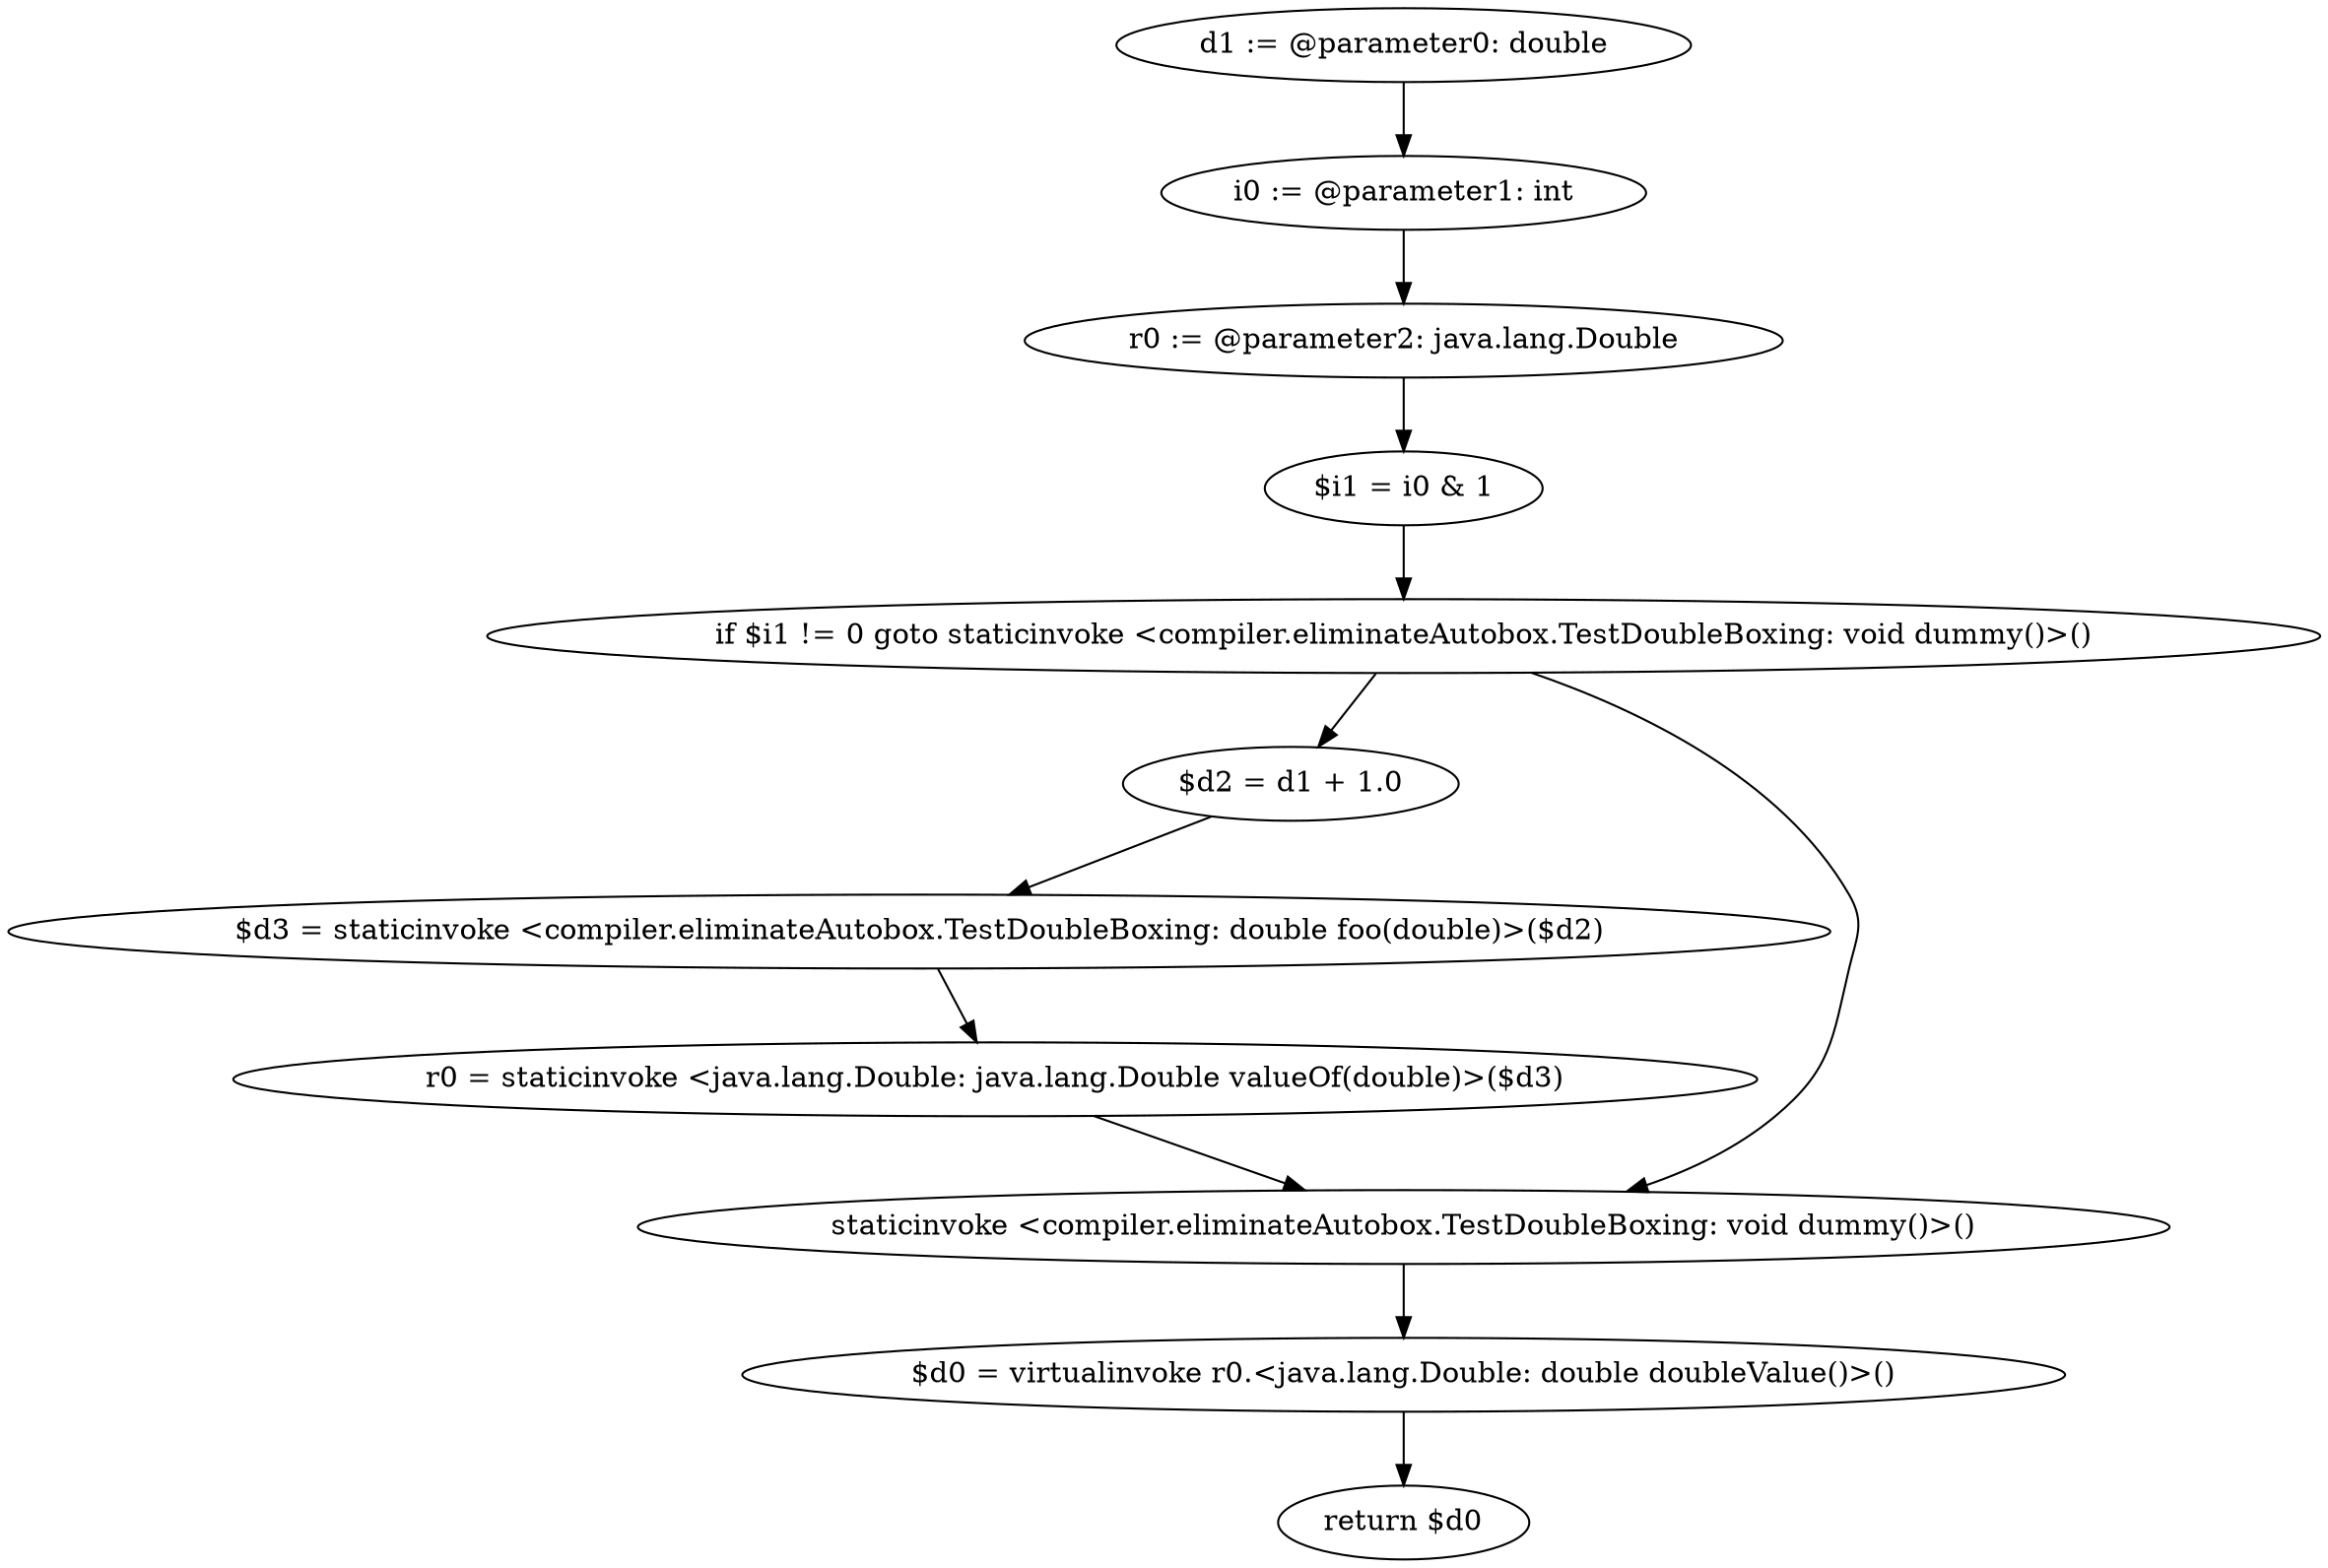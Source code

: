 digraph "unitGraph" {
    "d1 := @parameter0: double"
    "i0 := @parameter1: int"
    "r0 := @parameter2: java.lang.Double"
    "$i1 = i0 & 1"
    "if $i1 != 0 goto staticinvoke <compiler.eliminateAutobox.TestDoubleBoxing: void dummy()>()"
    "$d2 = d1 + 1.0"
    "$d3 = staticinvoke <compiler.eliminateAutobox.TestDoubleBoxing: double foo(double)>($d2)"
    "r0 = staticinvoke <java.lang.Double: java.lang.Double valueOf(double)>($d3)"
    "staticinvoke <compiler.eliminateAutobox.TestDoubleBoxing: void dummy()>()"
    "$d0 = virtualinvoke r0.<java.lang.Double: double doubleValue()>()"
    "return $d0"
    "d1 := @parameter0: double"->"i0 := @parameter1: int";
    "i0 := @parameter1: int"->"r0 := @parameter2: java.lang.Double";
    "r0 := @parameter2: java.lang.Double"->"$i1 = i0 & 1";
    "$i1 = i0 & 1"->"if $i1 != 0 goto staticinvoke <compiler.eliminateAutobox.TestDoubleBoxing: void dummy()>()";
    "if $i1 != 0 goto staticinvoke <compiler.eliminateAutobox.TestDoubleBoxing: void dummy()>()"->"$d2 = d1 + 1.0";
    "if $i1 != 0 goto staticinvoke <compiler.eliminateAutobox.TestDoubleBoxing: void dummy()>()"->"staticinvoke <compiler.eliminateAutobox.TestDoubleBoxing: void dummy()>()";
    "$d2 = d1 + 1.0"->"$d3 = staticinvoke <compiler.eliminateAutobox.TestDoubleBoxing: double foo(double)>($d2)";
    "$d3 = staticinvoke <compiler.eliminateAutobox.TestDoubleBoxing: double foo(double)>($d2)"->"r0 = staticinvoke <java.lang.Double: java.lang.Double valueOf(double)>($d3)";
    "r0 = staticinvoke <java.lang.Double: java.lang.Double valueOf(double)>($d3)"->"staticinvoke <compiler.eliminateAutobox.TestDoubleBoxing: void dummy()>()";
    "staticinvoke <compiler.eliminateAutobox.TestDoubleBoxing: void dummy()>()"->"$d0 = virtualinvoke r0.<java.lang.Double: double doubleValue()>()";
    "$d0 = virtualinvoke r0.<java.lang.Double: double doubleValue()>()"->"return $d0";
}
